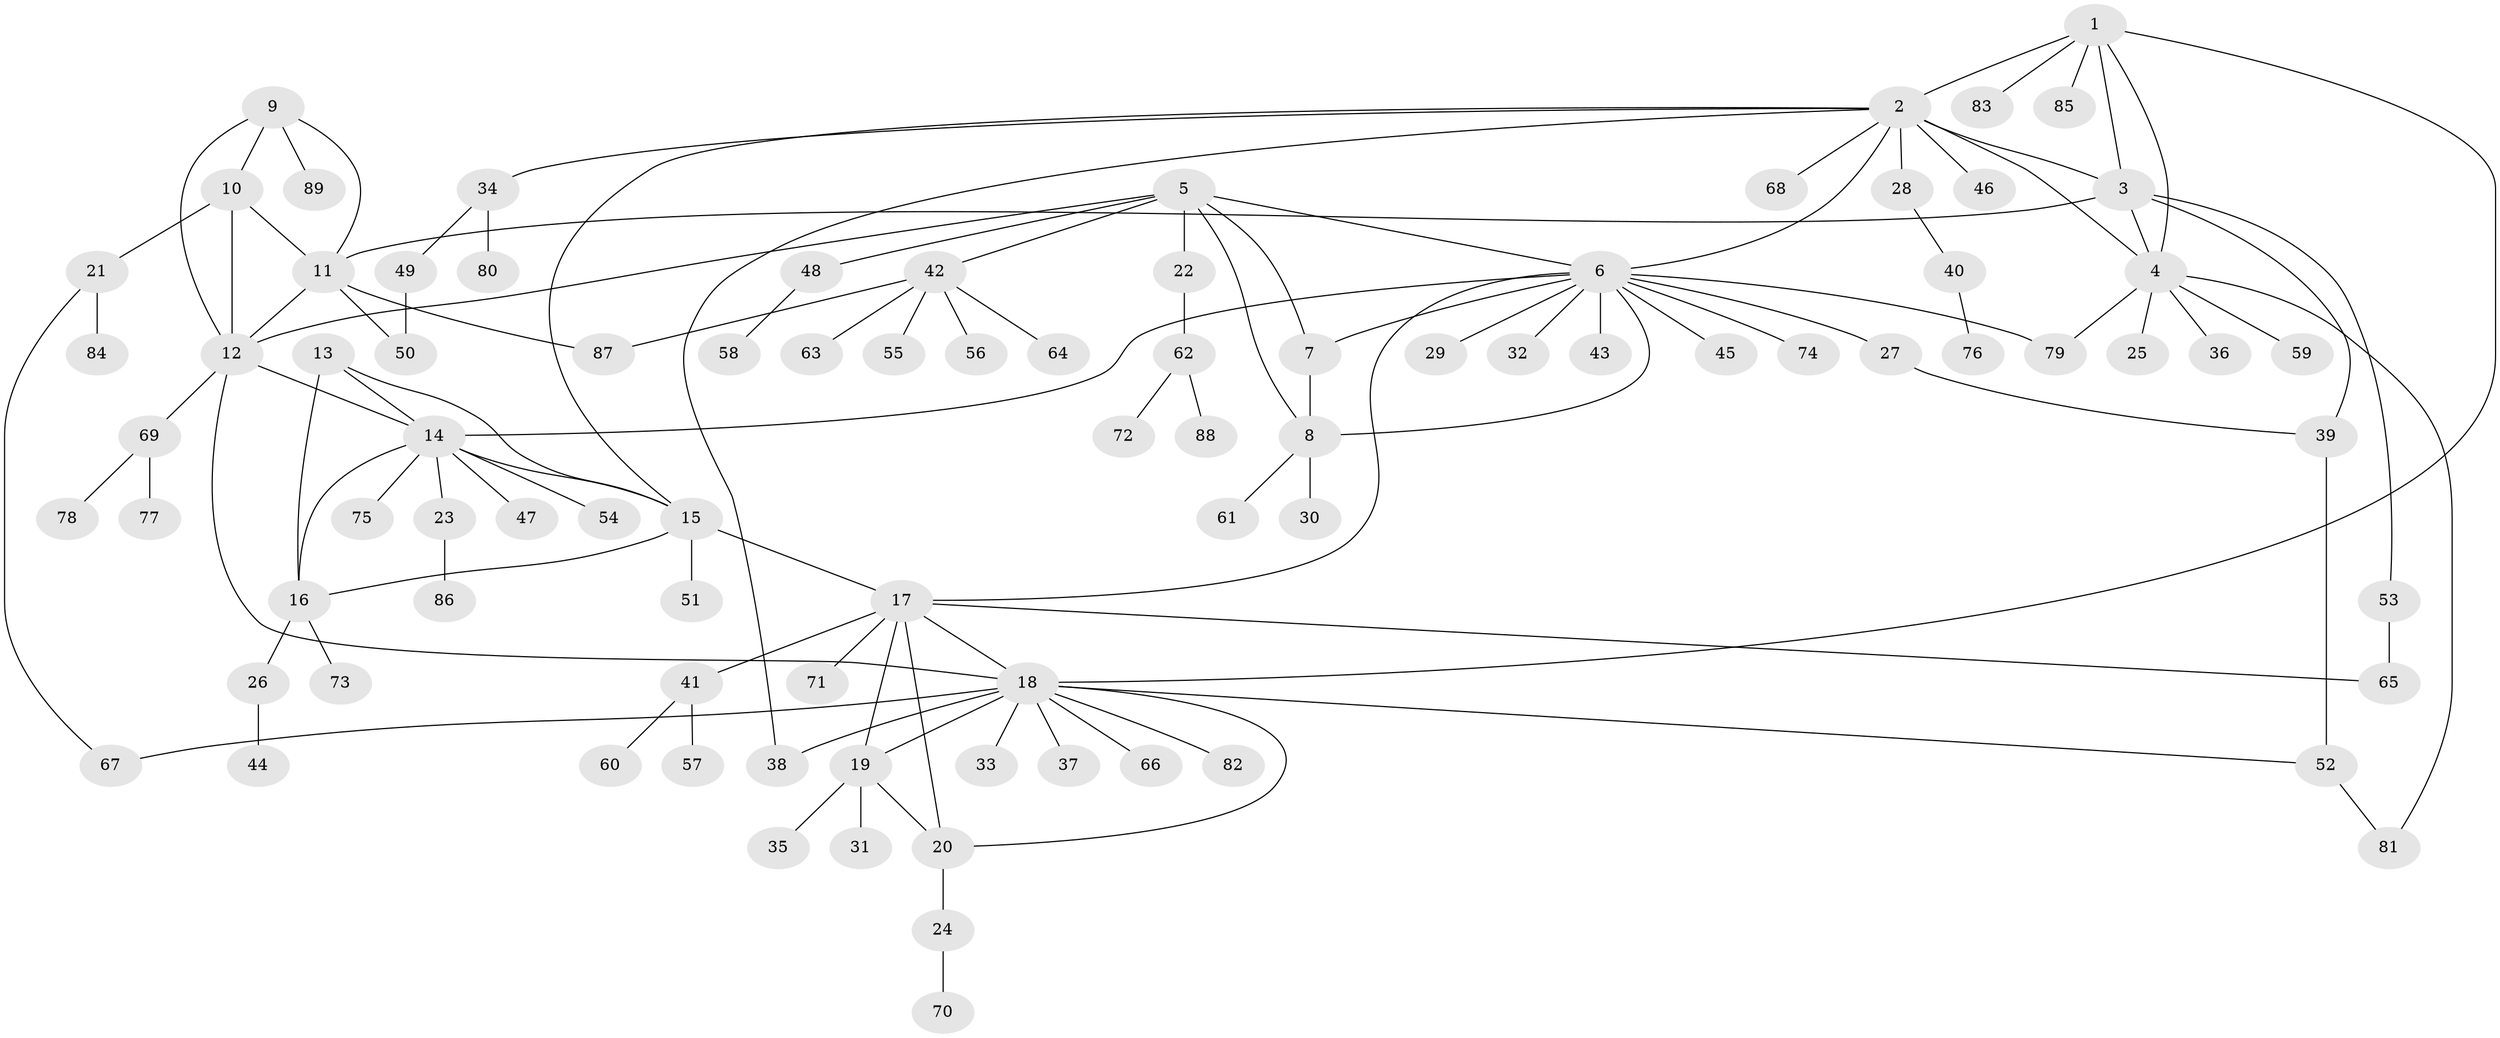 // Generated by graph-tools (version 1.1) at 2025/11/02/27/25 16:11:34]
// undirected, 89 vertices, 118 edges
graph export_dot {
graph [start="1"]
  node [color=gray90,style=filled];
  1;
  2;
  3;
  4;
  5;
  6;
  7;
  8;
  9;
  10;
  11;
  12;
  13;
  14;
  15;
  16;
  17;
  18;
  19;
  20;
  21;
  22;
  23;
  24;
  25;
  26;
  27;
  28;
  29;
  30;
  31;
  32;
  33;
  34;
  35;
  36;
  37;
  38;
  39;
  40;
  41;
  42;
  43;
  44;
  45;
  46;
  47;
  48;
  49;
  50;
  51;
  52;
  53;
  54;
  55;
  56;
  57;
  58;
  59;
  60;
  61;
  62;
  63;
  64;
  65;
  66;
  67;
  68;
  69;
  70;
  71;
  72;
  73;
  74;
  75;
  76;
  77;
  78;
  79;
  80;
  81;
  82;
  83;
  84;
  85;
  86;
  87;
  88;
  89;
  1 -- 2;
  1 -- 3;
  1 -- 4;
  1 -- 18;
  1 -- 83;
  1 -- 85;
  2 -- 3;
  2 -- 4;
  2 -- 6;
  2 -- 15;
  2 -- 28;
  2 -- 34;
  2 -- 38;
  2 -- 46;
  2 -- 68;
  3 -- 4;
  3 -- 11;
  3 -- 39;
  3 -- 53;
  4 -- 25;
  4 -- 36;
  4 -- 59;
  4 -- 79;
  4 -- 81;
  5 -- 6;
  5 -- 7;
  5 -- 8;
  5 -- 12;
  5 -- 22;
  5 -- 42;
  5 -- 48;
  6 -- 7;
  6 -- 8;
  6 -- 14;
  6 -- 17;
  6 -- 27;
  6 -- 29;
  6 -- 32;
  6 -- 43;
  6 -- 45;
  6 -- 74;
  6 -- 79;
  7 -- 8;
  8 -- 30;
  8 -- 61;
  9 -- 10;
  9 -- 11;
  9 -- 12;
  9 -- 89;
  10 -- 11;
  10 -- 12;
  10 -- 21;
  11 -- 12;
  11 -- 50;
  11 -- 87;
  12 -- 14;
  12 -- 18;
  12 -- 69;
  13 -- 14;
  13 -- 15;
  13 -- 16;
  14 -- 15;
  14 -- 16;
  14 -- 23;
  14 -- 47;
  14 -- 54;
  14 -- 75;
  15 -- 16;
  15 -- 17;
  15 -- 51;
  16 -- 26;
  16 -- 73;
  17 -- 18;
  17 -- 19;
  17 -- 20;
  17 -- 41;
  17 -- 65;
  17 -- 71;
  18 -- 19;
  18 -- 20;
  18 -- 33;
  18 -- 37;
  18 -- 38;
  18 -- 52;
  18 -- 66;
  18 -- 67;
  18 -- 82;
  19 -- 20;
  19 -- 31;
  19 -- 35;
  20 -- 24;
  21 -- 67;
  21 -- 84;
  22 -- 62;
  23 -- 86;
  24 -- 70;
  26 -- 44;
  27 -- 39;
  28 -- 40;
  34 -- 49;
  34 -- 80;
  39 -- 52;
  40 -- 76;
  41 -- 57;
  41 -- 60;
  42 -- 55;
  42 -- 56;
  42 -- 63;
  42 -- 64;
  42 -- 87;
  48 -- 58;
  49 -- 50;
  52 -- 81;
  53 -- 65;
  62 -- 72;
  62 -- 88;
  69 -- 77;
  69 -- 78;
}
